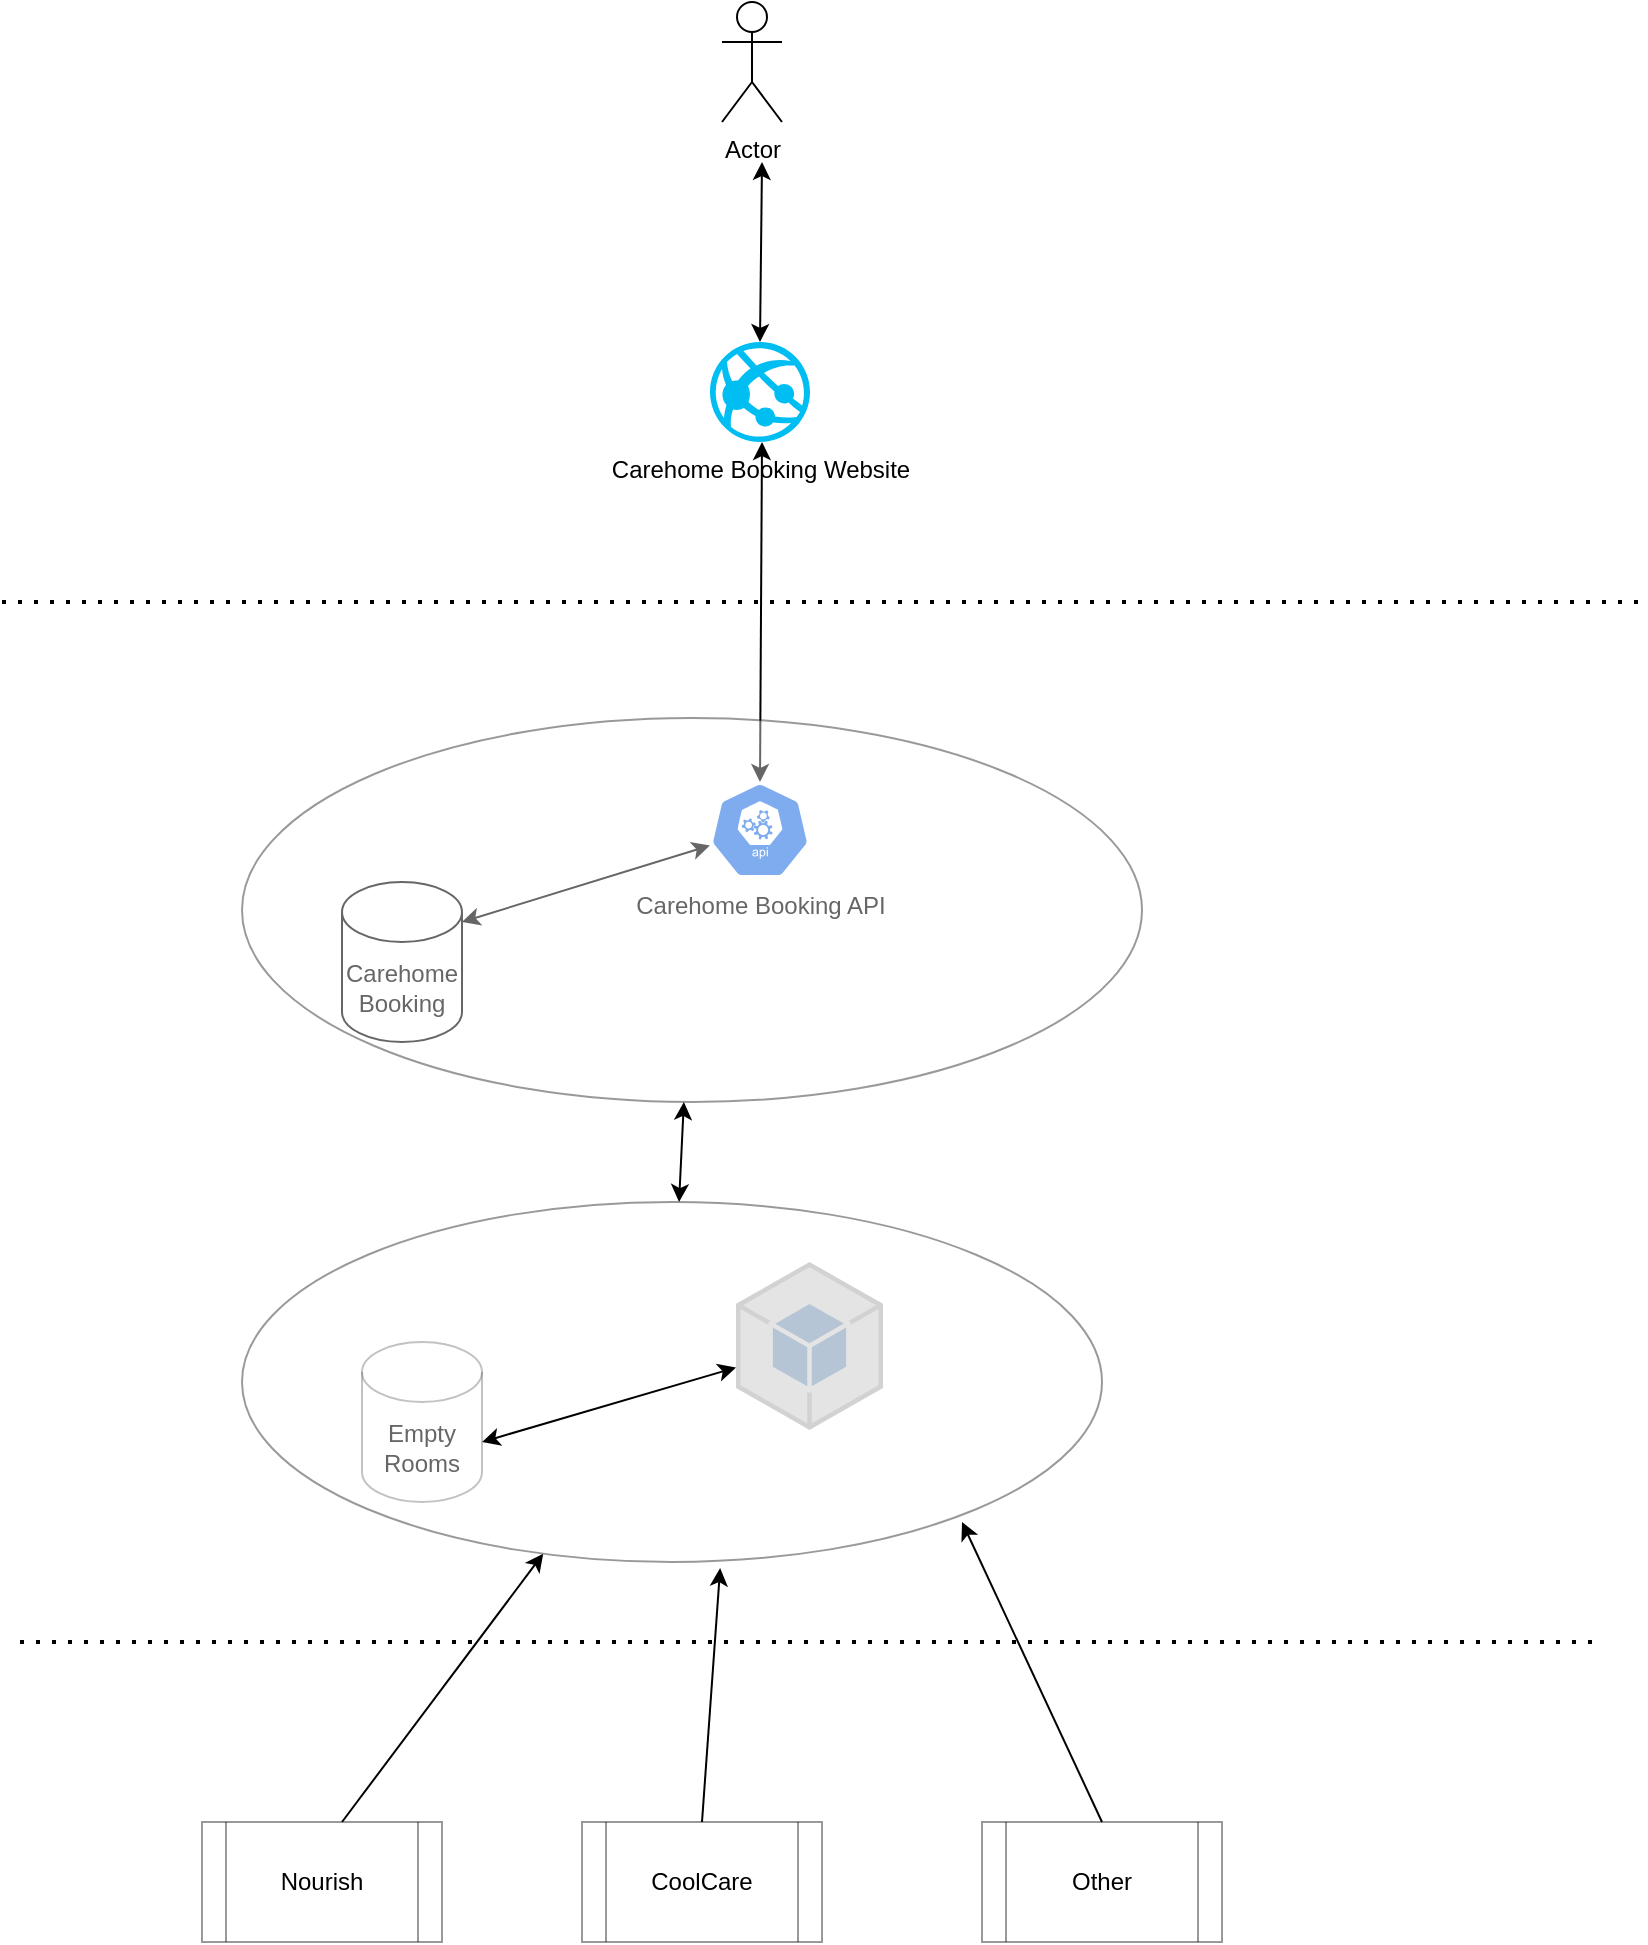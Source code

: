 <mxfile version="20.8.18" type="github">
  <diagram name="Page-1" id="N-m8c5LoyWpbOLUp7I7Y">
    <mxGraphModel dx="1114" dy="616" grid="1" gridSize="10" guides="1" tooltips="1" connect="1" arrows="1" fold="1" page="1" pageScale="1" pageWidth="827" pageHeight="1169" math="0" shadow="0">
      <root>
        <mxCell id="0" />
        <mxCell id="1" parent="0" />
        <mxCell id="1n5qdOwvCVArKqyqLSRp-2" value="Actor" style="shape=umlActor;verticalLabelPosition=bottom;verticalAlign=top;html=1;outlineConnect=0;" vertex="1" parent="1">
          <mxGeometry x="370" y="70" width="30" height="60" as="geometry" />
        </mxCell>
        <mxCell id="1n5qdOwvCVArKqyqLSRp-5" value="Carehome Booking Website" style="verticalLabelPosition=bottom;html=1;verticalAlign=top;align=center;strokeColor=none;fillColor=#00BEF2;shape=mxgraph.azure.azure_website;pointerEvents=1;" vertex="1" parent="1">
          <mxGeometry x="364" y="240" width="50" height="50" as="geometry" />
        </mxCell>
        <mxCell id="1n5qdOwvCVArKqyqLSRp-6" value="Carehome Booking API" style="sketch=0;html=1;dashed=0;whitespace=wrap;fillColor=#2875E2;strokeColor=#ffffff;points=[[0.005,0.63,0],[0.1,0.2,0],[0.9,0.2,0],[0.5,0,0],[0.995,0.63,0],[0.72,0.99,0],[0.5,1,0],[0.28,0.99,0]];verticalLabelPosition=bottom;align=center;verticalAlign=top;shape=mxgraph.kubernetes.icon;prIcon=api" vertex="1" parent="1">
          <mxGeometry x="364" y="460" width="50" height="48" as="geometry" />
        </mxCell>
        <mxCell id="1n5qdOwvCVArKqyqLSRp-7" value="" style="endArrow=classic;startArrow=classic;html=1;rounded=0;exitX=0.5;exitY=0;exitDx=0;exitDy=0;exitPerimeter=0;" edge="1" parent="1" source="1n5qdOwvCVArKqyqLSRp-5">
          <mxGeometry width="50" height="50" relative="1" as="geometry">
            <mxPoint x="340" y="200" as="sourcePoint" />
            <mxPoint x="390" y="150" as="targetPoint" />
          </mxGeometry>
        </mxCell>
        <mxCell id="1n5qdOwvCVArKqyqLSRp-8" value="" style="endArrow=none;dashed=1;html=1;dashPattern=1 3;strokeWidth=2;rounded=0;" edge="1" parent="1">
          <mxGeometry width="50" height="50" relative="1" as="geometry">
            <mxPoint x="10" y="370" as="sourcePoint" />
            <mxPoint x="830" y="370" as="targetPoint" />
          </mxGeometry>
        </mxCell>
        <mxCell id="1n5qdOwvCVArKqyqLSRp-10" value="" style="endArrow=classic;startArrow=classic;html=1;rounded=0;exitX=0.5;exitY=0;exitDx=0;exitDy=0;exitPerimeter=0;" edge="1" parent="1" source="1n5qdOwvCVArKqyqLSRp-6">
          <mxGeometry width="50" height="50" relative="1" as="geometry">
            <mxPoint x="340" y="340" as="sourcePoint" />
            <mxPoint x="390" y="290" as="targetPoint" />
          </mxGeometry>
        </mxCell>
        <mxCell id="1n5qdOwvCVArKqyqLSRp-11" value="Carehome Booking" style="shape=cylinder3;whiteSpace=wrap;html=1;boundedLbl=1;backgroundOutline=1;size=15;" vertex="1" parent="1">
          <mxGeometry x="180" y="510" width="60" height="80" as="geometry" />
        </mxCell>
        <mxCell id="1n5qdOwvCVArKqyqLSRp-12" value="" style="endArrow=classic;startArrow=classic;html=1;rounded=0;" edge="1" parent="1" target="1n5qdOwvCVArKqyqLSRp-6">
          <mxGeometry width="50" height="50" relative="1" as="geometry">
            <mxPoint x="240" y="530" as="sourcePoint" />
            <mxPoint x="290" y="480" as="targetPoint" />
          </mxGeometry>
        </mxCell>
        <mxCell id="1n5qdOwvCVArKqyqLSRp-13" value="" style="ellipse;whiteSpace=wrap;html=1;opacity=40;" vertex="1" parent="1">
          <mxGeometry x="130" y="428" width="450" height="192" as="geometry" />
        </mxCell>
        <mxCell id="1n5qdOwvCVArKqyqLSRp-14" value="" style="endArrow=none;dashed=1;html=1;dashPattern=1 3;strokeWidth=2;rounded=0;" edge="1" parent="1">
          <mxGeometry width="50" height="50" relative="1" as="geometry">
            <mxPoint x="19" y="890" as="sourcePoint" />
            <mxPoint x="809" y="890" as="targetPoint" />
          </mxGeometry>
        </mxCell>
        <mxCell id="1n5qdOwvCVArKqyqLSRp-17" value="" style="outlineConnect=0;dashed=0;verticalLabelPosition=bottom;verticalAlign=top;align=center;html=1;shape=mxgraph.aws3.android;fillColor=#115193;gradientColor=none;opacity=40;" vertex="1" parent="1">
          <mxGeometry x="377" y="700" width="73.5" height="84" as="geometry" />
        </mxCell>
        <mxCell id="1n5qdOwvCVArKqyqLSRp-18" value="Empty Rooms" style="shape=cylinder3;whiteSpace=wrap;html=1;boundedLbl=1;backgroundOutline=1;size=15;opacity=40;" vertex="1" parent="1">
          <mxGeometry x="190" y="740" width="60" height="80" as="geometry" />
        </mxCell>
        <mxCell id="1n5qdOwvCVArKqyqLSRp-21" value="" style="endArrow=classic;startArrow=classic;html=1;rounded=0;" edge="1" parent="1" source="1n5qdOwvCVArKqyqLSRp-20" target="1n5qdOwvCVArKqyqLSRp-13">
          <mxGeometry width="50" height="50" relative="1" as="geometry">
            <mxPoint x="140" y="640" as="sourcePoint" />
            <mxPoint x="190" y="590" as="targetPoint" />
          </mxGeometry>
        </mxCell>
        <mxCell id="1n5qdOwvCVArKqyqLSRp-20" value="" style="ellipse;whiteSpace=wrap;html=1;opacity=40;" vertex="1" parent="1">
          <mxGeometry x="130" y="670" width="430" height="180" as="geometry" />
        </mxCell>
        <mxCell id="1n5qdOwvCVArKqyqLSRp-23" value="" style="endArrow=classic;startArrow=classic;html=1;rounded=0;" edge="1" parent="1" target="1n5qdOwvCVArKqyqLSRp-17">
          <mxGeometry width="50" height="50" relative="1" as="geometry">
            <mxPoint x="250" y="790" as="sourcePoint" />
            <mxPoint x="300" y="740" as="targetPoint" />
          </mxGeometry>
        </mxCell>
        <mxCell id="1n5qdOwvCVArKqyqLSRp-24" value="Nourish" style="shape=process;whiteSpace=wrap;html=1;backgroundOutline=1;opacity=40;" vertex="1" parent="1">
          <mxGeometry x="110" y="980" width="120" height="60" as="geometry" />
        </mxCell>
        <mxCell id="1n5qdOwvCVArKqyqLSRp-25" value="CoolCare" style="shape=process;whiteSpace=wrap;html=1;backgroundOutline=1;opacity=40;" vertex="1" parent="1">
          <mxGeometry x="300" y="980" width="120" height="60" as="geometry" />
        </mxCell>
        <mxCell id="1n5qdOwvCVArKqyqLSRp-26" value="Other" style="shape=process;whiteSpace=wrap;html=1;backgroundOutline=1;opacity=40;" vertex="1" parent="1">
          <mxGeometry x="500" y="980" width="120" height="60" as="geometry" />
        </mxCell>
        <mxCell id="1n5qdOwvCVArKqyqLSRp-27" value="" style="endArrow=classic;html=1;rounded=0;" edge="1" parent="1" target="1n5qdOwvCVArKqyqLSRp-20">
          <mxGeometry width="50" height="50" relative="1" as="geometry">
            <mxPoint x="180" y="980" as="sourcePoint" />
            <mxPoint x="230" y="930" as="targetPoint" />
          </mxGeometry>
        </mxCell>
        <mxCell id="1n5qdOwvCVArKqyqLSRp-28" value="" style="endArrow=classic;html=1;rounded=0;entryX=0.556;entryY=1.017;entryDx=0;entryDy=0;entryPerimeter=0;" edge="1" parent="1" target="1n5qdOwvCVArKqyqLSRp-20">
          <mxGeometry width="50" height="50" relative="1" as="geometry">
            <mxPoint x="360" y="980" as="sourcePoint" />
            <mxPoint x="410" y="930" as="targetPoint" />
          </mxGeometry>
        </mxCell>
        <mxCell id="1n5qdOwvCVArKqyqLSRp-30" value="" style="endArrow=classic;html=1;rounded=0;exitX=0.5;exitY=0;exitDx=0;exitDy=0;" edge="1" parent="1" source="1n5qdOwvCVArKqyqLSRp-26">
          <mxGeometry width="50" height="50" relative="1" as="geometry">
            <mxPoint x="440" y="880" as="sourcePoint" />
            <mxPoint x="490" y="830" as="targetPoint" />
          </mxGeometry>
        </mxCell>
      </root>
    </mxGraphModel>
  </diagram>
</mxfile>
